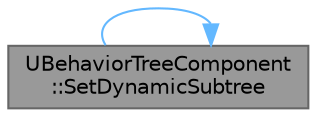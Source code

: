 digraph "UBehaviorTreeComponent::SetDynamicSubtree"
{
 // INTERACTIVE_SVG=YES
 // LATEX_PDF_SIZE
  bgcolor="transparent";
  edge [fontname=Helvetica,fontsize=10,labelfontname=Helvetica,labelfontsize=10];
  node [fontname=Helvetica,fontsize=10,shape=box,height=0.2,width=0.4];
  rankdir="LR";
  Node1 [id="Node000001",label="UBehaviorTreeComponent\l::SetDynamicSubtree",height=0.2,width=0.4,color="gray40", fillcolor="grey60", style="filled", fontcolor="black",tooltip="assign subtree to RunBehaviorDynamic task specified by tag."];
  Node1 -> Node1 [id="edge1_Node000001_Node000001",color="steelblue1",style="solid",tooltip=" "];
}
